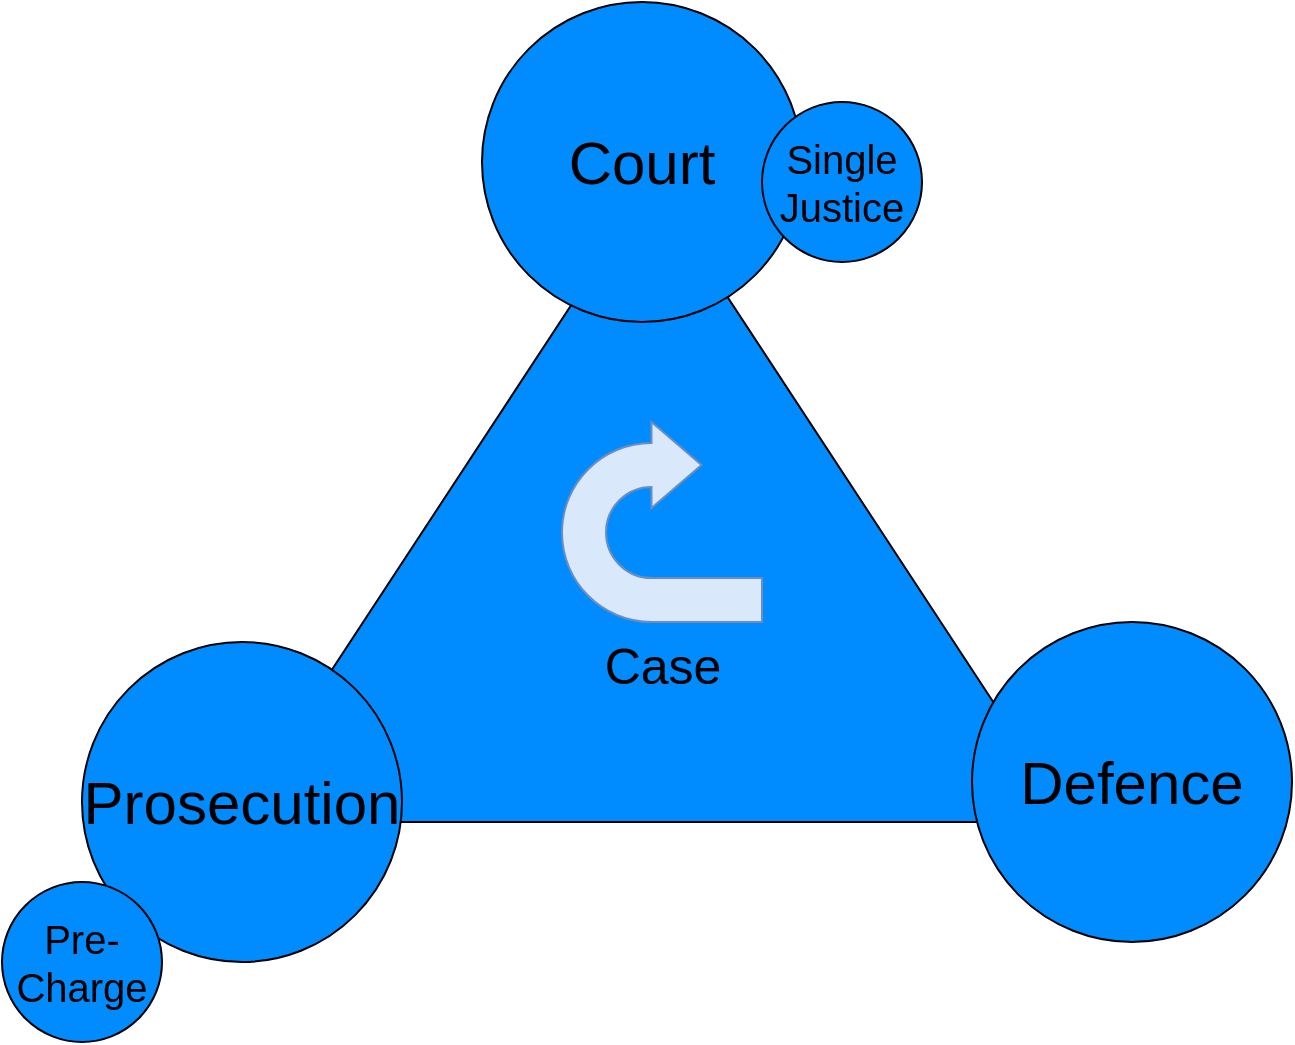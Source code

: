 <mxfile version="10.6.7" type="github"><diagram id="H_Q7ApLyEOjMmZ_94Vuf" name="Page-1"><mxGraphModel dx="918" dy="546" grid="1" gridSize="10" guides="1" tooltips="1" connect="1" arrows="1" fold="1" page="1" pageScale="1" pageWidth="3300" pageHeight="4681" math="0" shadow="0"><root><mxCell id="0"/><mxCell id="1" parent="0"/><mxCell id="4EqhifB0cv7QD1FaOL0C-1" value="" style="triangle;whiteSpace=wrap;html=1;strokeColor=#000000;fillColor=#008CFF;fontSize=38;rotation=-90;" vertex="1" parent="1"><mxGeometry x="285" y="70" width="320" height="420" as="geometry"/></mxCell><mxCell id="4EqhifB0cv7QD1FaOL0C-2" value="Prosecution" style="ellipse;whiteSpace=wrap;html=1;aspect=fixed;strokeColor=#000000;fillColor=#008CFF;fontSize=30;" vertex="1" parent="1"><mxGeometry x="160" y="350" width="160" height="160" as="geometry"/></mxCell><mxCell id="4EqhifB0cv7QD1FaOL0C-3" value="Pre-Charge" style="ellipse;whiteSpace=wrap;html=1;aspect=fixed;strokeColor=#000000;fillColor=#008CFF;fontSize=20;" vertex="1" parent="1"><mxGeometry x="120" y="470" width="80" height="80" as="geometry"/></mxCell><mxCell id="4EqhifB0cv7QD1FaOL0C-4" value="Court" style="ellipse;whiteSpace=wrap;html=1;aspect=fixed;strokeColor=#000000;fillColor=#008CFF;fontSize=30;" vertex="1" parent="1"><mxGeometry x="360" y="30" width="160" height="160" as="geometry"/></mxCell><mxCell id="4EqhifB0cv7QD1FaOL0C-5" value="Single Justice" style="ellipse;whiteSpace=wrap;html=1;aspect=fixed;strokeColor=#000000;fillColor=#008CFF;fontSize=20;" vertex="1" parent="1"><mxGeometry x="500" y="80" width="80" height="80" as="geometry"/></mxCell><mxCell id="4EqhifB0cv7QD1FaOL0C-6" value="Defence" style="ellipse;whiteSpace=wrap;html=1;aspect=fixed;strokeColor=#000000;fillColor=#008CFF;fontSize=30;" vertex="1" parent="1"><mxGeometry x="605" y="340" width="160" height="160" as="geometry"/></mxCell><mxCell id="4EqhifB0cv7QD1FaOL0C-7" value="&lt;font style=&quot;font-size: 25px&quot;&gt;Case&lt;/font&gt;" style="html=1;shadow=0;dashed=0;align=center;verticalAlign=top;shape=mxgraph.arrows2.uTurnArrow;dy=11;arrowHead=43;dx2=25;fontSize=20;fillColor=#dae8fc;strokeColor=#6c8ebf;labelPosition=center;verticalLabelPosition=bottom;" vertex="1" parent="1"><mxGeometry x="400" y="240" width="100" height="100" as="geometry"/></mxCell></root></mxGraphModel></diagram></mxfile>